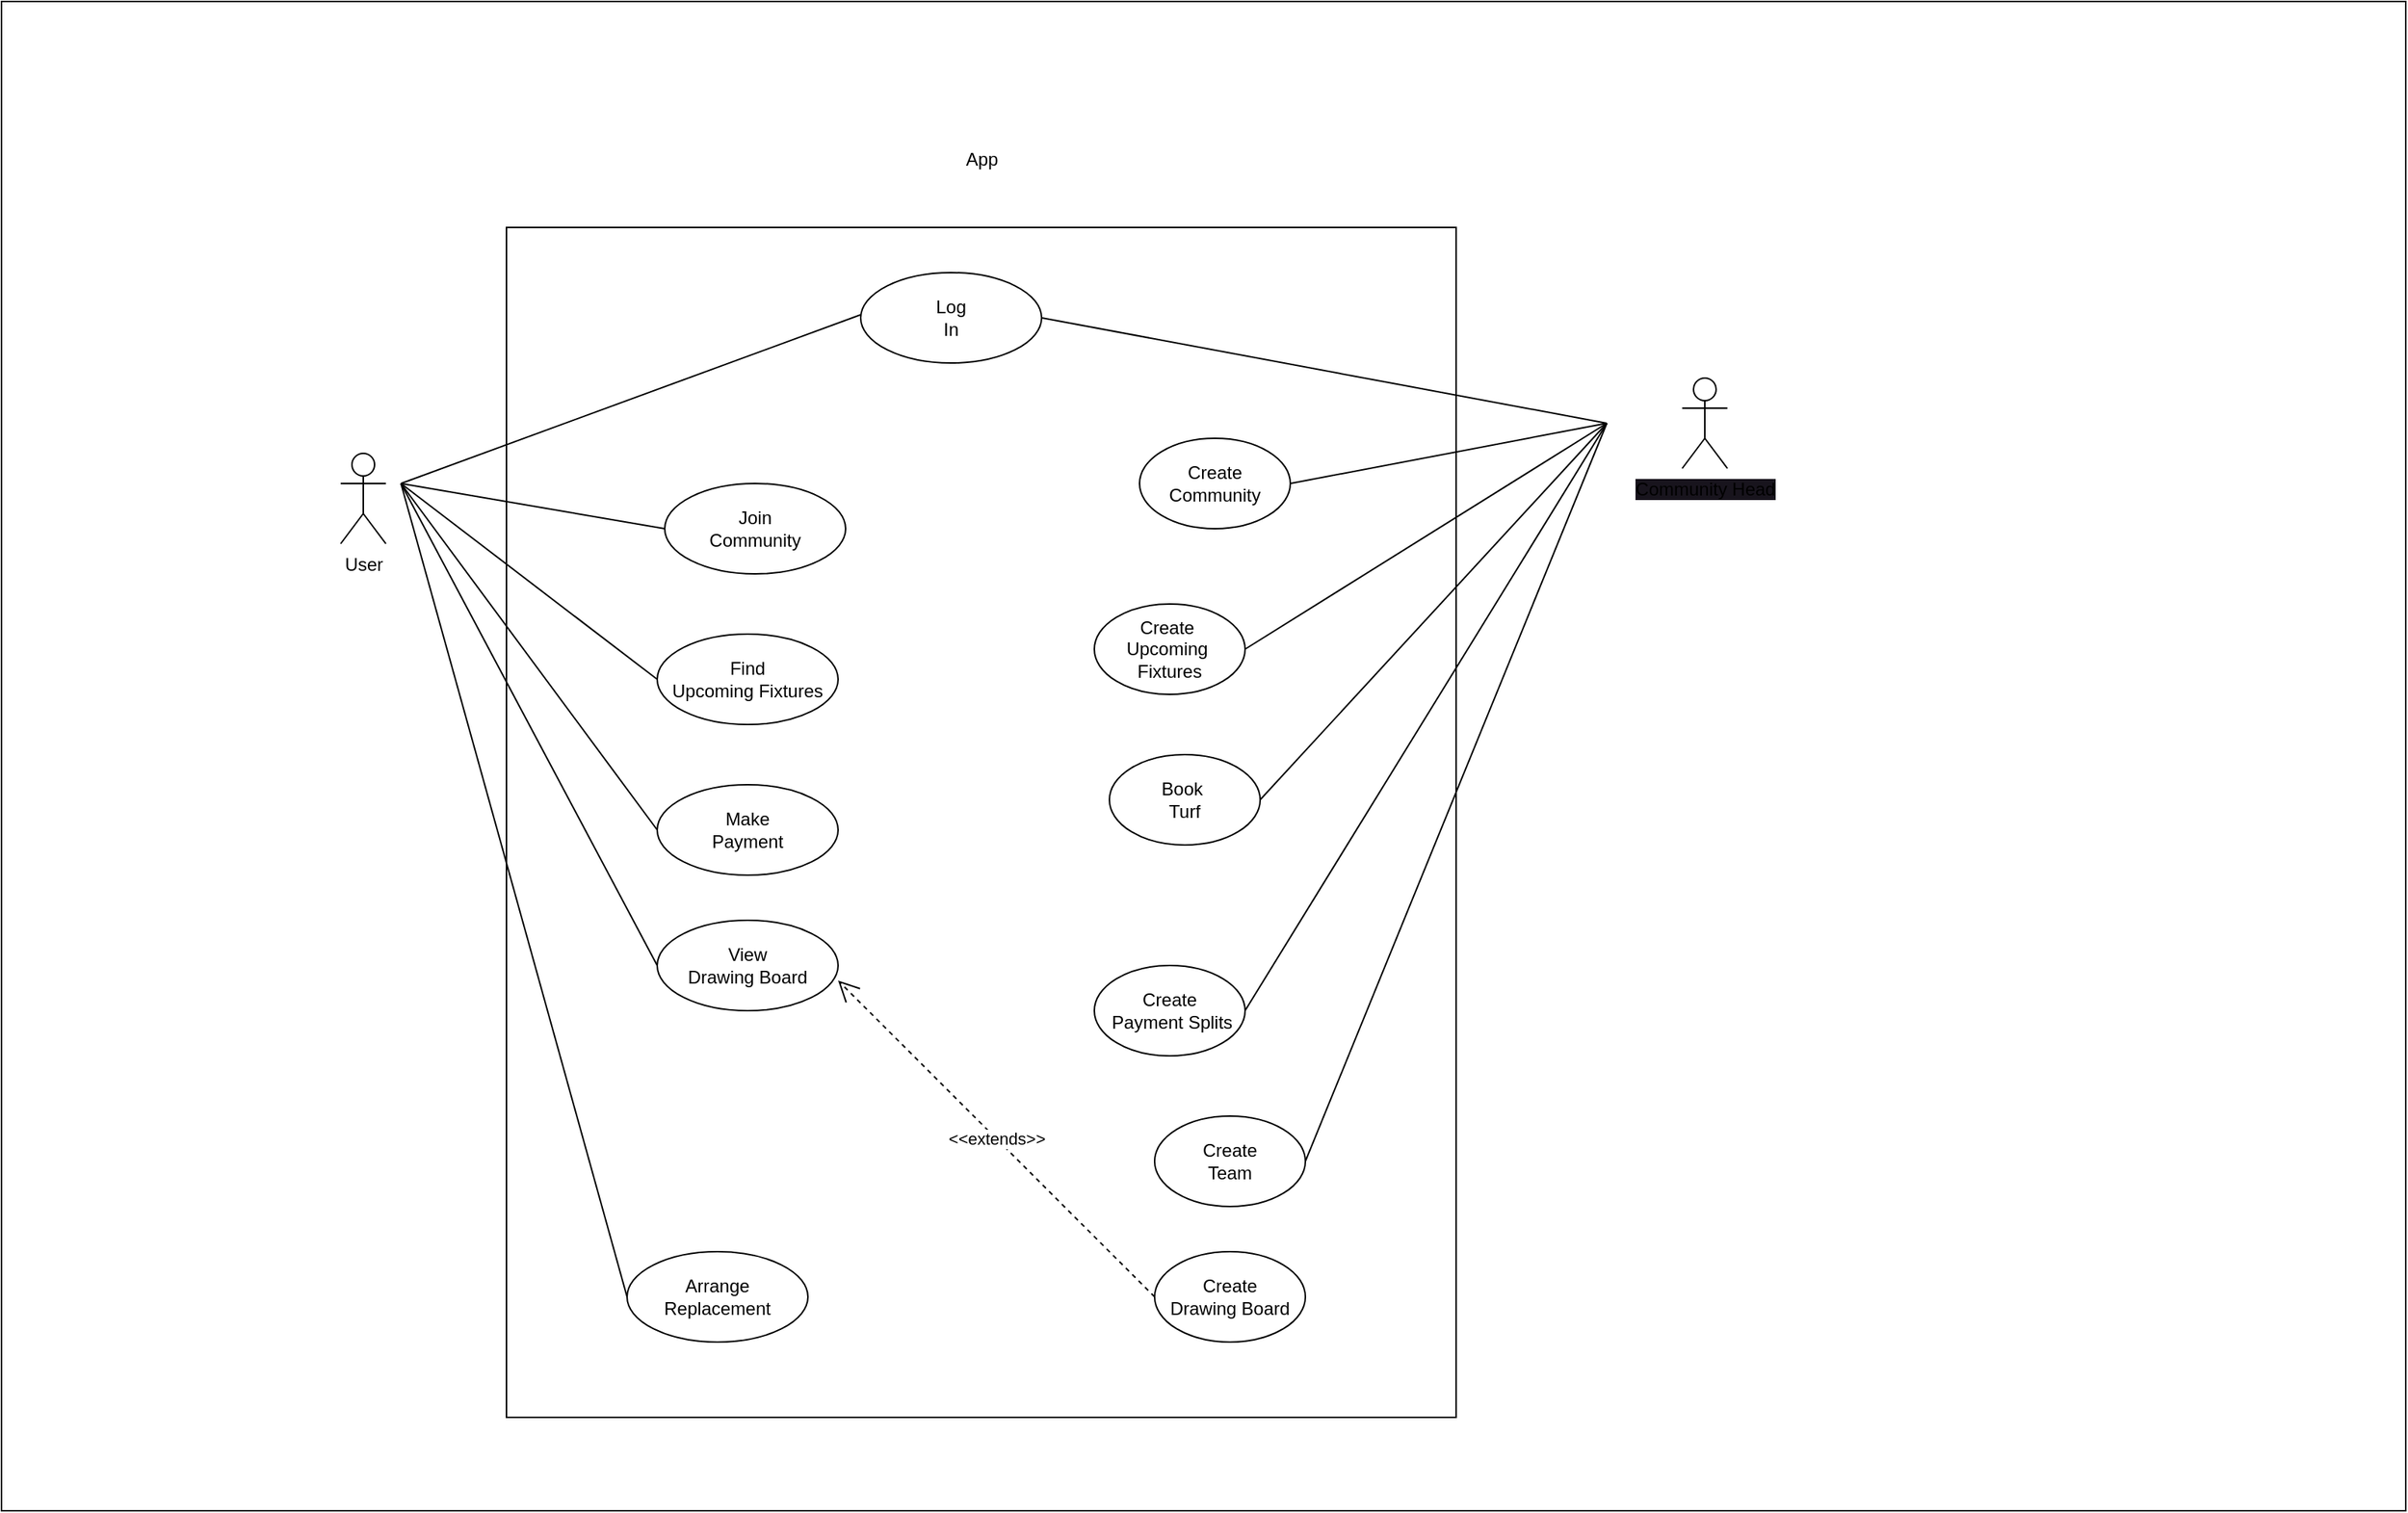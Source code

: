 <mxfile version="21.2.8" type="device">
  <diagram name="Page-1" id="RLe6Ng845i-iN5O65BaB">
    <mxGraphModel dx="2150" dy="1940" grid="1" gridSize="10" guides="1" tooltips="1" connect="1" arrows="1" fold="1" page="1" pageScale="1" pageWidth="850" pageHeight="1100" math="0" shadow="0">
      <root>
        <mxCell id="0" />
        <mxCell id="1" parent="0" />
        <mxCell id="GY6pgspPM6WyzmjI9qSM-8" value="" style="rounded=0;whiteSpace=wrap;html=1;" vertex="1" parent="1">
          <mxGeometry x="-225" y="-170" width="1595" height="1002" as="geometry" />
        </mxCell>
        <mxCell id="GY6pgspPM6WyzmjI9qSM-3" value="" style="rounded=0;whiteSpace=wrap;html=1;" vertex="1" parent="1">
          <mxGeometry x="110" y="-20" width="630" height="790" as="geometry" />
        </mxCell>
        <mxCell id="GY6pgspPM6WyzmjI9qSM-7" value="App" style="text;html=1;align=center;verticalAlign=middle;resizable=0;points=[];autosize=1;strokeColor=none;fillColor=none;" vertex="1" parent="1">
          <mxGeometry x="405" y="-80" width="40" height="30" as="geometry" />
        </mxCell>
        <mxCell id="GY6pgspPM6WyzmjI9qSM-36" value="" style="group" vertex="1" connectable="0" parent="1">
          <mxGeometry x="460" y="80" width="410" height="420" as="geometry" />
        </mxCell>
        <mxCell id="GY6pgspPM6WyzmjI9qSM-24" value="" style="endArrow=none;html=1;rounded=0;exitX=1;exitY=0.5;exitDx=0;exitDy=0;" edge="1" parent="GY6pgspPM6WyzmjI9qSM-36" source="GY6pgspPM6WyzmjI9qSM-4">
          <mxGeometry width="50" height="50" relative="1" as="geometry">
            <mxPoint x="160" y="80" as="sourcePoint" />
            <mxPoint x="380" y="30" as="targetPoint" />
          </mxGeometry>
        </mxCell>
        <mxCell id="GY6pgspPM6WyzmjI9qSM-25" value="Create Community" style="ellipse;whiteSpace=wrap;html=1;" vertex="1" parent="GY6pgspPM6WyzmjI9qSM-36">
          <mxGeometry x="70" y="40" width="100" height="60" as="geometry" />
        </mxCell>
        <mxCell id="GY6pgspPM6WyzmjI9qSM-26" value="" style="endArrow=none;html=1;rounded=0;exitX=1;exitY=0.5;exitDx=0;exitDy=0;" edge="1" parent="GY6pgspPM6WyzmjI9qSM-36" source="GY6pgspPM6WyzmjI9qSM-25">
          <mxGeometry width="50" height="50" relative="1" as="geometry">
            <mxPoint x="35" y="-30" as="sourcePoint" />
            <mxPoint x="380" y="30" as="targetPoint" />
          </mxGeometry>
        </mxCell>
        <mxCell id="GY6pgspPM6WyzmjI9qSM-27" value="Create&lt;br&gt;&amp;nbsp;Payment Splits" style="ellipse;whiteSpace=wrap;html=1;" vertex="1" parent="GY6pgspPM6WyzmjI9qSM-36">
          <mxGeometry x="40" y="390" width="100" height="60" as="geometry" />
        </mxCell>
        <mxCell id="GY6pgspPM6WyzmjI9qSM-28" value="&lt;span style=&quot;white-space: pre;&quot;&gt;Book &lt;br/&gt;Turf&lt;/span&gt;" style="ellipse;whiteSpace=wrap;html=1;" vertex="1" parent="GY6pgspPM6WyzmjI9qSM-36">
          <mxGeometry x="50" y="250" width="100" height="60" as="geometry" />
        </mxCell>
        <mxCell id="GY6pgspPM6WyzmjI9qSM-30" value="&lt;span style=&quot;white-space: pre;&quot;&gt;Create &lt;br/&gt;Upcoming &lt;br/&gt;Fixtures&lt;/span&gt;" style="ellipse;whiteSpace=wrap;html=1;" vertex="1" parent="GY6pgspPM6WyzmjI9qSM-36">
          <mxGeometry x="40" y="150" width="100" height="60" as="geometry" />
        </mxCell>
        <mxCell id="GY6pgspPM6WyzmjI9qSM-31" value="" style="endArrow=none;html=1;rounded=0;exitX=1;exitY=0.5;exitDx=0;exitDy=0;" edge="1" parent="GY6pgspPM6WyzmjI9qSM-36">
          <mxGeometry width="50" height="50" relative="1" as="geometry">
            <mxPoint x="140" y="180" as="sourcePoint" />
            <mxPoint x="380" y="30" as="targetPoint" />
          </mxGeometry>
        </mxCell>
        <mxCell id="GY6pgspPM6WyzmjI9qSM-32" value="" style="endArrow=none;html=1;rounded=0;exitX=1;exitY=0.5;exitDx=0;exitDy=0;" edge="1" parent="GY6pgspPM6WyzmjI9qSM-36" source="GY6pgspPM6WyzmjI9qSM-28">
          <mxGeometry width="50" height="50" relative="1" as="geometry">
            <mxPoint x="150" y="190" as="sourcePoint" />
            <mxPoint x="380" y="30" as="targetPoint" />
          </mxGeometry>
        </mxCell>
        <mxCell id="GY6pgspPM6WyzmjI9qSM-33" value="" style="endArrow=none;html=1;rounded=0;exitX=1;exitY=0.5;exitDx=0;exitDy=0;" edge="1" parent="GY6pgspPM6WyzmjI9qSM-36" source="GY6pgspPM6WyzmjI9qSM-27">
          <mxGeometry width="50" height="50" relative="1" as="geometry">
            <mxPoint x="100" y="140" as="sourcePoint" />
            <mxPoint x="380" y="30" as="targetPoint" />
          </mxGeometry>
        </mxCell>
        <mxCell id="GY6pgspPM6WyzmjI9qSM-42" value="" style="endArrow=none;html=1;rounded=0;exitX=1;exitY=0.5;exitDx=0;exitDy=0;" edge="1" parent="GY6pgspPM6WyzmjI9qSM-36">
          <mxGeometry width="50" height="50" relative="1" as="geometry">
            <mxPoint x="180" y="520" as="sourcePoint" />
            <mxPoint x="380" y="30" as="targetPoint" />
          </mxGeometry>
        </mxCell>
        <mxCell id="GY6pgspPM6WyzmjI9qSM-23" value="&lt;span style=&quot;background-color: rgb(24, 20, 29);&quot;&gt;Community Head&lt;/span&gt;" style="shape=umlActor;verticalLabelPosition=bottom;verticalAlign=top;html=1;" vertex="1" parent="1">
          <mxGeometry x="890" y="80" width="30" height="60" as="geometry" />
        </mxCell>
        <mxCell id="GY6pgspPM6WyzmjI9qSM-41" value="Create &lt;br&gt;Team" style="ellipse;whiteSpace=wrap;html=1;" vertex="1" parent="1">
          <mxGeometry x="540" y="570" width="100" height="60" as="geometry" />
        </mxCell>
        <mxCell id="GY6pgspPM6WyzmjI9qSM-43" value="Create &lt;br&gt;Drawing Board" style="ellipse;whiteSpace=wrap;html=1;" vertex="1" parent="1">
          <mxGeometry x="540" y="660" width="100" height="60" as="geometry" />
        </mxCell>
        <mxCell id="GY6pgspPM6WyzmjI9qSM-47" value="" style="group" vertex="1" connectable="0" parent="1">
          <mxGeometry y="10" width="465" height="710" as="geometry" />
        </mxCell>
        <mxCell id="GY6pgspPM6WyzmjI9qSM-4" value="Log &lt;br&gt;In" style="ellipse;whiteSpace=wrap;html=1;" vertex="1" parent="GY6pgspPM6WyzmjI9qSM-47">
          <mxGeometry x="345" width="120" height="60" as="geometry" />
        </mxCell>
        <mxCell id="GY6pgspPM6WyzmjI9qSM-44" value="" style="group" vertex="1" connectable="0" parent="GY6pgspPM6WyzmjI9qSM-47">
          <mxGeometry y="50" width="335" height="660" as="geometry" />
        </mxCell>
        <mxCell id="GY6pgspPM6WyzmjI9qSM-22" value="" style="group" vertex="1" connectable="0" parent="GY6pgspPM6WyzmjI9qSM-44">
          <mxGeometry width="335" height="440" as="geometry" />
        </mxCell>
        <mxCell id="GY6pgspPM6WyzmjI9qSM-1" value="User" style="shape=umlActor;verticalLabelPosition=bottom;verticalAlign=top;html=1;" vertex="1" parent="GY6pgspPM6WyzmjI9qSM-22">
          <mxGeometry y="70" width="30" height="60" as="geometry" />
        </mxCell>
        <mxCell id="GY6pgspPM6WyzmjI9qSM-21" value="" style="group" vertex="1" connectable="0" parent="GY6pgspPM6WyzmjI9qSM-22">
          <mxGeometry x="40" width="295" height="440" as="geometry" />
        </mxCell>
        <mxCell id="GY6pgspPM6WyzmjI9qSM-5" value="Join &lt;br&gt;Community" style="ellipse;whiteSpace=wrap;html=1;" vertex="1" parent="GY6pgspPM6WyzmjI9qSM-21">
          <mxGeometry x="175" y="90" width="120" height="60" as="geometry" />
        </mxCell>
        <mxCell id="GY6pgspPM6WyzmjI9qSM-9" value="Find &lt;br&gt;Upcoming Fixtures" style="ellipse;whiteSpace=wrap;html=1;" vertex="1" parent="GY6pgspPM6WyzmjI9qSM-21">
          <mxGeometry x="170" y="190" width="120" height="60" as="geometry" />
        </mxCell>
        <mxCell id="GY6pgspPM6WyzmjI9qSM-10" value="Make &lt;br&gt;Payment" style="ellipse;whiteSpace=wrap;html=1;" vertex="1" parent="GY6pgspPM6WyzmjI9qSM-21">
          <mxGeometry x="170" y="290" width="120" height="60" as="geometry" />
        </mxCell>
        <mxCell id="GY6pgspPM6WyzmjI9qSM-14" value="" style="group;rotation=-223;" vertex="1" connectable="0" parent="GY6pgspPM6WyzmjI9qSM-21">
          <mxGeometry y="90" as="geometry" />
        </mxCell>
        <mxCell id="GY6pgspPM6WyzmjI9qSM-6" value="" style="endArrow=none;html=1;rounded=0;entryX=-0.001;entryY=0.467;entryDx=0;entryDy=0;entryPerimeter=0;" edge="1" parent="GY6pgspPM6WyzmjI9qSM-14" target="GY6pgspPM6WyzmjI9qSM-4">
          <mxGeometry width="50" height="50" relative="1" as="geometry">
            <mxPoint as="sourcePoint" />
            <mxPoint x="-18" y="113" as="targetPoint" />
          </mxGeometry>
        </mxCell>
        <mxCell id="GY6pgspPM6WyzmjI9qSM-11" value="" style="endArrow=none;html=1;rounded=0;entryX=0;entryY=0.5;entryDx=0;entryDy=0;" edge="1" parent="GY6pgspPM6WyzmjI9qSM-14" target="GY6pgspPM6WyzmjI9qSM-5">
          <mxGeometry width="50" height="50" relative="1" as="geometry">
            <mxPoint as="sourcePoint" />
            <mxPoint x="-100" y="164" as="targetPoint" />
          </mxGeometry>
        </mxCell>
        <mxCell id="GY6pgspPM6WyzmjI9qSM-12" value="" style="endArrow=none;html=1;rounded=0;entryX=0;entryY=0.5;entryDx=0;entryDy=0;" edge="1" parent="GY6pgspPM6WyzmjI9qSM-14" target="GY6pgspPM6WyzmjI9qSM-9">
          <mxGeometry width="50" height="50" relative="1" as="geometry">
            <mxPoint as="sourcePoint" />
            <mxPoint x="-163" y="97" as="targetPoint" />
          </mxGeometry>
        </mxCell>
        <mxCell id="GY6pgspPM6WyzmjI9qSM-13" value="" style="endArrow=none;html=1;rounded=0;entryX=0;entryY=0.5;entryDx=0;entryDy=0;" edge="1" parent="GY6pgspPM6WyzmjI9qSM-14" target="GY6pgspPM6WyzmjI9qSM-10">
          <mxGeometry width="50" height="50" relative="1" as="geometry">
            <mxPoint as="sourcePoint" />
            <mxPoint x="-227" y="20" as="targetPoint" />
          </mxGeometry>
        </mxCell>
        <mxCell id="GY6pgspPM6WyzmjI9qSM-16" value="View&lt;br&gt;Drawing Board" style="ellipse;whiteSpace=wrap;html=1;" vertex="1" parent="GY6pgspPM6WyzmjI9qSM-21">
          <mxGeometry x="170" y="380" width="120" height="60" as="geometry" />
        </mxCell>
        <mxCell id="GY6pgspPM6WyzmjI9qSM-18" value="" style="endArrow=none;html=1;rounded=0;entryX=0;entryY=0.5;entryDx=0;entryDy=0;" edge="1" parent="GY6pgspPM6WyzmjI9qSM-21" target="GY6pgspPM6WyzmjI9qSM-16">
          <mxGeometry width="50" height="50" relative="1" as="geometry">
            <mxPoint y="90" as="sourcePoint" />
            <mxPoint x="30" y="260" as="targetPoint" />
          </mxGeometry>
        </mxCell>
        <mxCell id="GY6pgspPM6WyzmjI9qSM-39" value="" style="endArrow=none;html=1;rounded=0;entryX=0;entryY=0.5;entryDx=0;entryDy=0;" edge="1" parent="GY6pgspPM6WyzmjI9qSM-21" target="GY6pgspPM6WyzmjI9qSM-38">
          <mxGeometry width="50" height="50" relative="1" as="geometry">
            <mxPoint y="90" as="sourcePoint" />
            <mxPoint x="180" y="420" as="targetPoint" />
          </mxGeometry>
        </mxCell>
        <mxCell id="GY6pgspPM6WyzmjI9qSM-38" value="Arrange &lt;br&gt;Replacement" style="ellipse;whiteSpace=wrap;html=1;" vertex="1" parent="GY6pgspPM6WyzmjI9qSM-44">
          <mxGeometry x="190" y="600" width="120" height="60" as="geometry" />
        </mxCell>
        <mxCell id="GY6pgspPM6WyzmjI9qSM-55" value="&amp;lt;&amp;lt;extends&amp;gt;&amp;gt;" style="endArrow=open;endSize=12;dashed=1;html=1;rounded=0;exitX=0;exitY=0.5;exitDx=0;exitDy=0;" edge="1" parent="GY6pgspPM6WyzmjI9qSM-47" source="GY6pgspPM6WyzmjI9qSM-43">
          <mxGeometry width="160" relative="1" as="geometry">
            <mxPoint x="360" y="380" as="sourcePoint" />
            <mxPoint x="330" y="470" as="targetPoint" />
          </mxGeometry>
        </mxCell>
      </root>
    </mxGraphModel>
  </diagram>
</mxfile>

